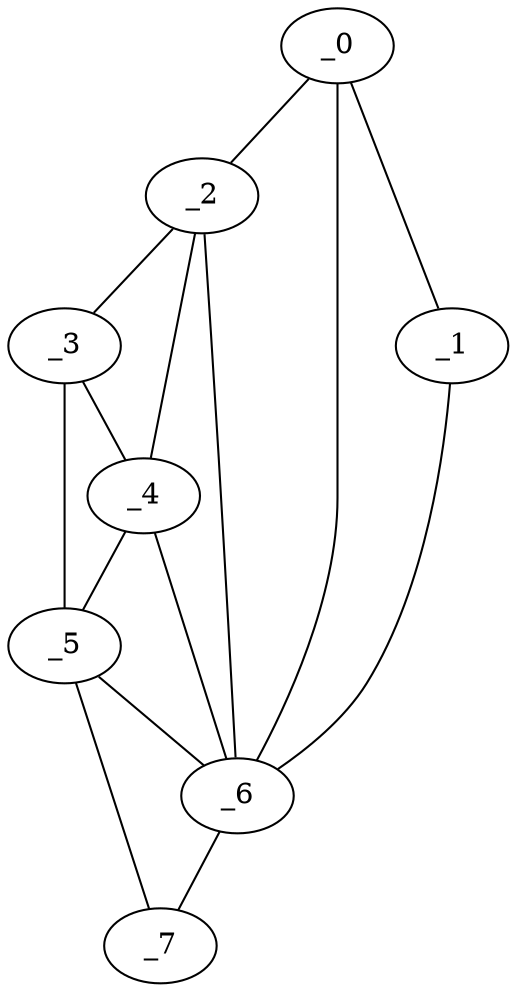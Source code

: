 graph "obj11__135.gxl" {
	_0	 [x=16,
		y=47];
	_1	 [x=19,
		y=84];
	_0 -- _1	 [valence=1];
	_2	 [x=29,
		y=34];
	_0 -- _2	 [valence=1];
	_6	 [x=69,
		y=50];
	_0 -- _6	 [valence=1];
	_1 -- _6	 [valence=1];
	_3	 [x=33,
		y=30];
	_2 -- _3	 [valence=1];
	_4	 [x=39,
		y=29];
	_2 -- _4	 [valence=2];
	_2 -- _6	 [valence=2];
	_3 -- _4	 [valence=2];
	_5	 [x=44,
		y=25];
	_3 -- _5	 [valence=1];
	_4 -- _5	 [valence=2];
	_4 -- _6	 [valence=2];
	_5 -- _6	 [valence=2];
	_7	 [x=70,
		y=25];
	_5 -- _7	 [valence=1];
	_6 -- _7	 [valence=1];
}
